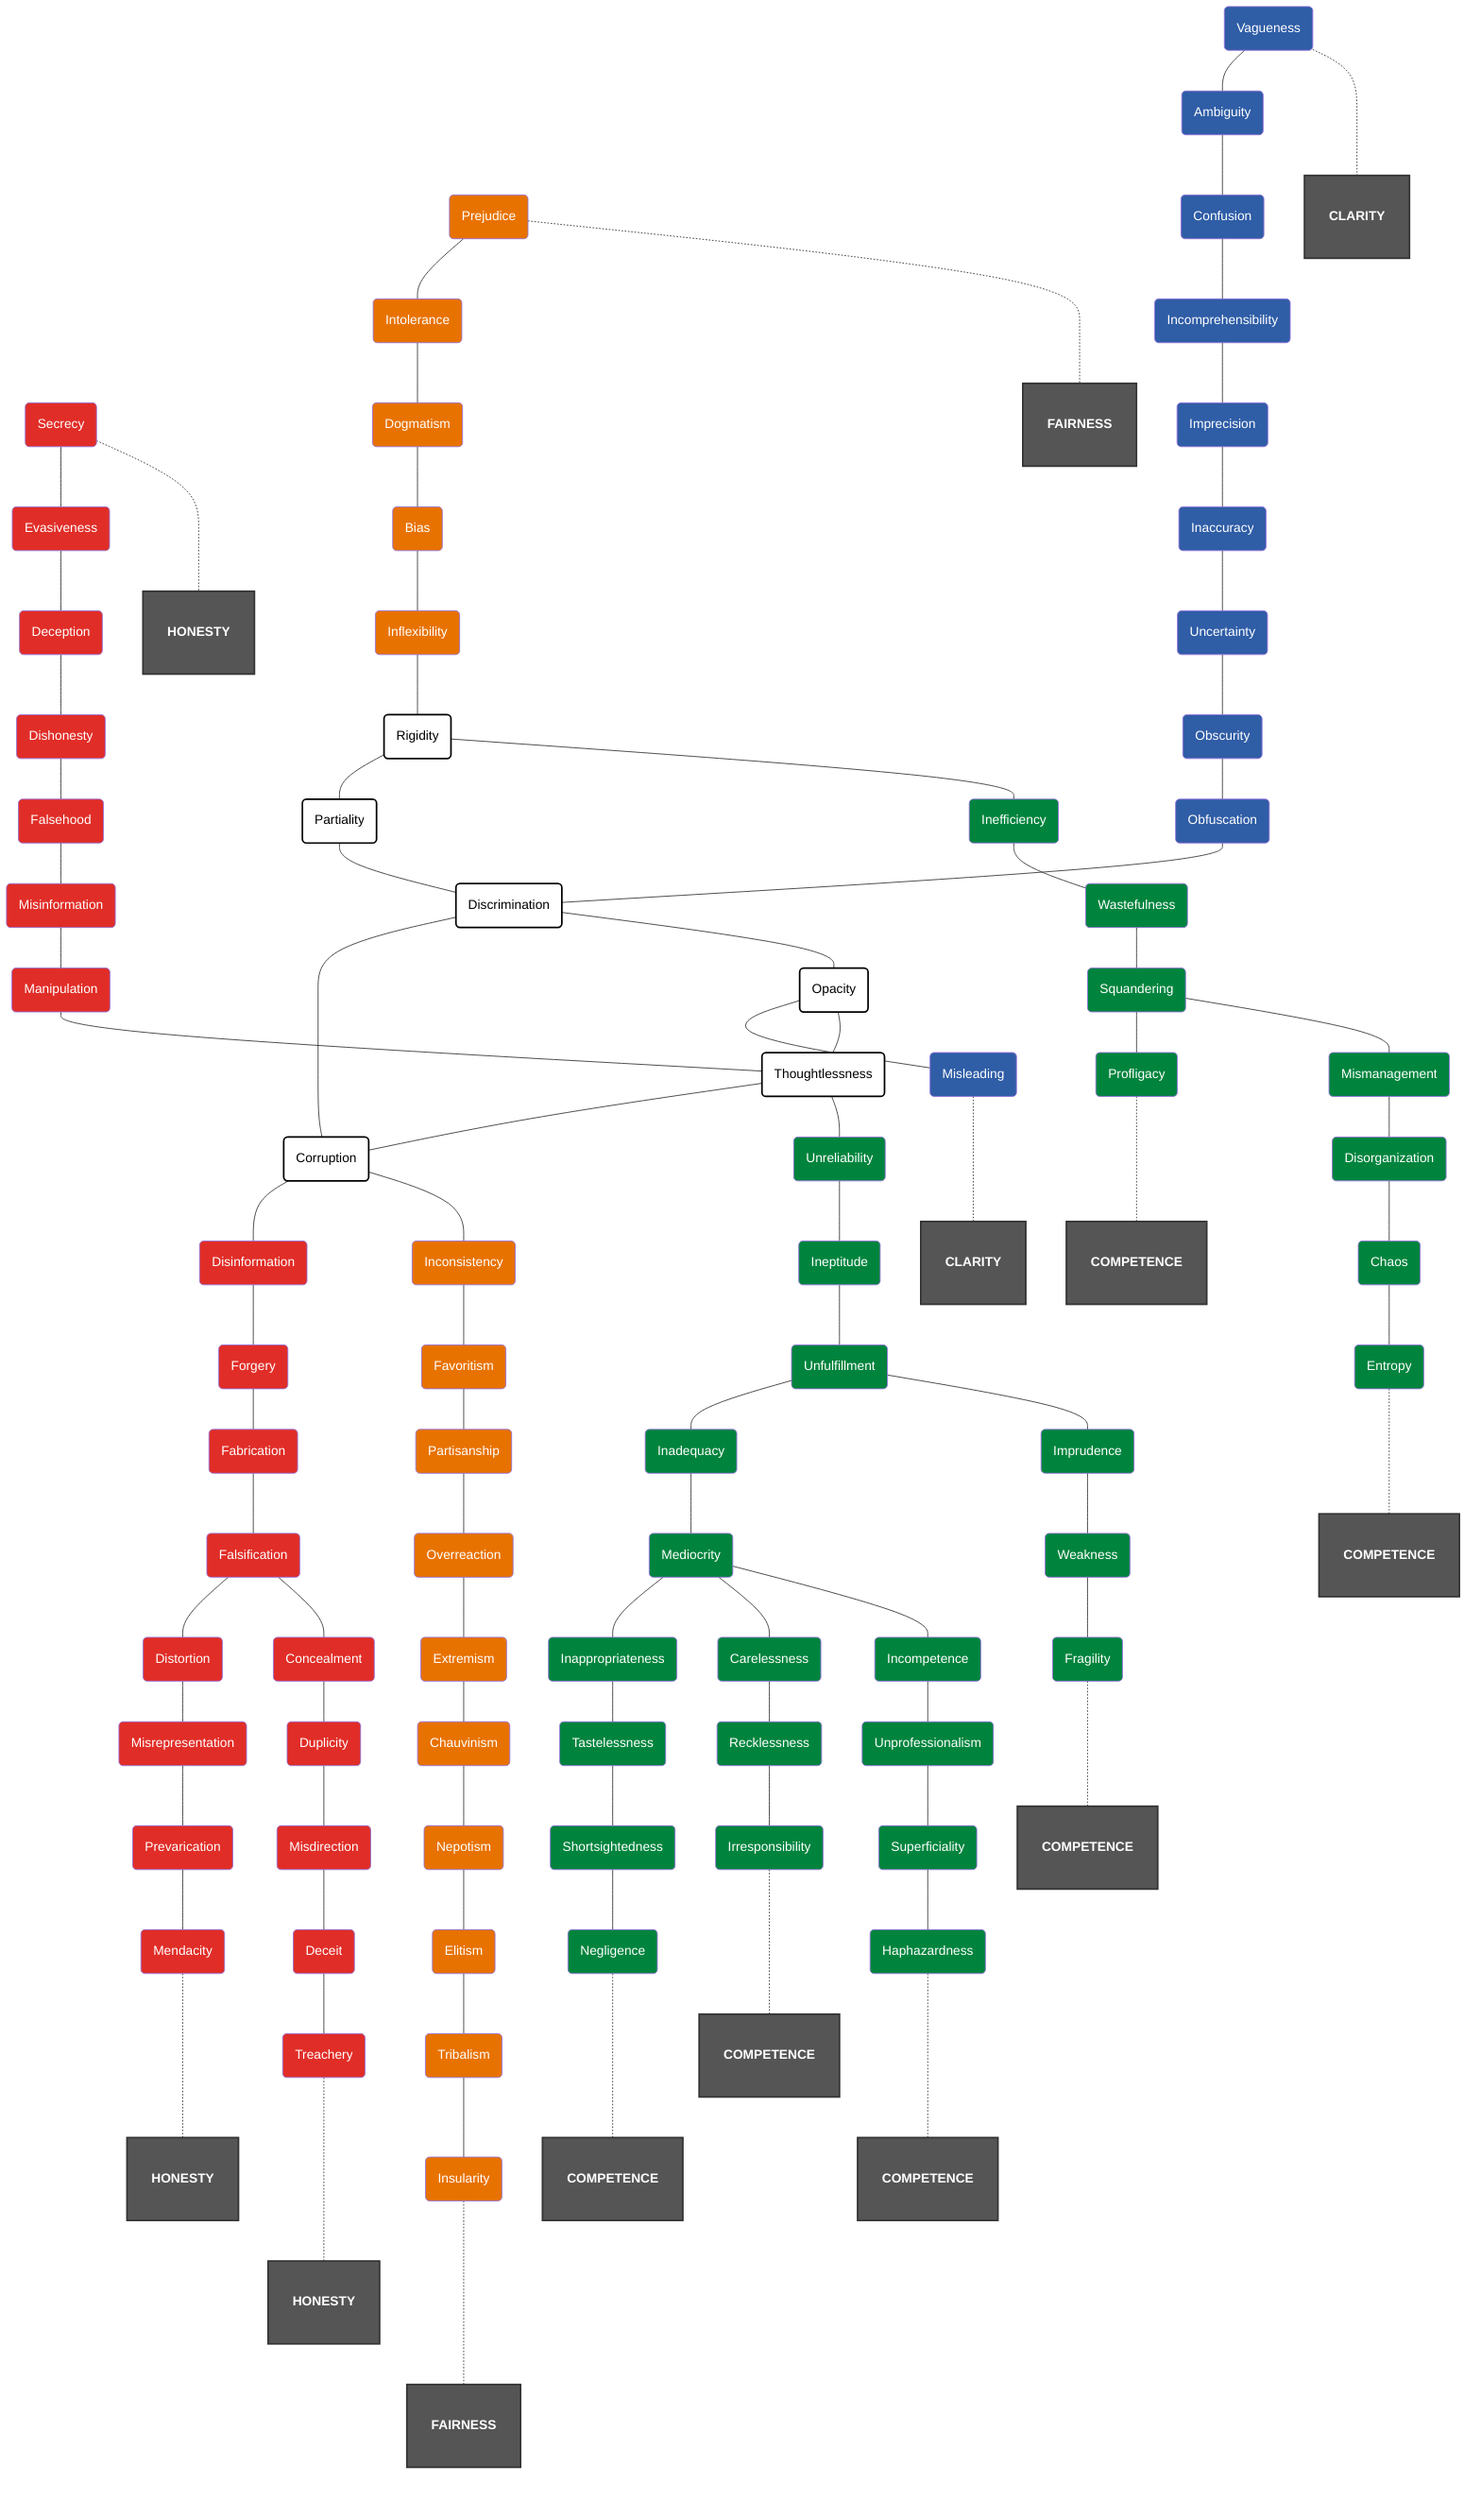 graph TB
    %% Red Line (Honesty Domain)
    alfcl(Secrecy) --- davis(Evasiveness)
    davis --- portr(Deception)
    portr --- harsq(Dishonesty)
    harsq --- cntsq(Falsehood)
    cntsq --- knncl(Misinformation)
    knncl --- chmnl(Manipulation)
    chmnl --- pktrm(Thoughtlessness)
    pktrm --- dwnxg(Corruption)
    dwnxg --- sstat(Disinformation)
    sstat --- brdwy(Forgery)
    brdwy --- andrw(Fabrication)
    andrw --- jfk(Falsification)
    
    %% Red Line branches
    jfk --- shmnl(Distortion)
    shmnl --- fldcr(Misrepresentation)
    fldcr --- smmnl(Prevarication)
    smmnl --- asmnl(Mendacity)
    
    jfk --- nqncy(Concealment)
    nqncy --- wlsta(Duplicity)
    wlsta --- qnctr(Misdirection)
    qnctr --- qamnl(Deceit)
    qamnl --- brntn(Treachery)
    
    %% Orange Line (Fairness Domain)
    ogmnl(Prejudice) --- mlmnl(Intolerance)
    mlmnl --- welln(Dogmatism)
    welln --- sull(Bias)
    sull --- ccmnl(Inflexibility)
    ccmnl --- north(Rigidity)
    north --- haecl(Partiality)
    haecl --- state(Discrimination)
    state --- dwnxg
    dwnxg --- chncl(Inconsistency)
    chncl --- tumnl(Favoritism)
    tumnl --- bbsta(Partisanship)
    bbsta --- masta(Overreaction)
    masta --- rugg(Extremism)
    rugg --- rcmnl(Chauvinism)
    rcmnl --- jaksn(Nepotism)
    jaksn --- sbmnl(Elitism)
    sbmnl --- grnst(Tribalism)
    grnst --- forhl(Insularity)
    
    %% Blue Line (Clarity Domain)
    wondl(Vagueness) --- rbmnl(Ambiguity)
    rbmnl --- bmmnl(Confusion)
    bmmnl --- sdmnl(Incomprehensibility)
    sdmnl --- orhte(Imprecision)
    orhte --- wimnl(Inaccuracy)
    wimnl --- aport(Uncertainty)
    aport --- mvbcl(Obscurity)
    mvbcl --- aqucl(Obfuscation)
    aqucl --- state
    state --- gover(Opacity)
    gover --- bomnl(Misleading)
    
    %% Green Line - Main Trunk (Competence Domain)
    gover --- pktrm
    pktrm --- boyls(Unreliability)
    boyls --- armnl(Ineptitude)
    armnl --- coecl(Unfulfillment)
    coecl --- hymnl(Inadequacy)
    hymnl --- kencl(Mediocrity)
    
    %% Green Line B Branch - Compressed version
    kencl --- bueast(Inappropriateness)
    bueast --- bucntrl(Tastelessness)
    bucntrl --- blandfd(Shortsightedness)
    blandfd --- bcoll(Negligence)
    
    %% Green Line C Branch - Compressed version
    kencl --- stpaul(Carelessness)
    stpaul --- coolidge(Recklessness)
    coolidge --- clevelc(Irresponsibility)
    
    %% Green Line D Branch - Compressed version
    kencl --- fenwy(Incompetence)
    fenwy --- longw(Unprofessionalism)
    longw --- bvmnl(Superficiality)
    bvmnl --- river(Haphazardness)
    
    %% Green Line E Branch - Compressed version
    coecl --- pructl(Imprudence)
    pructl --- symph(Weakness)
    symph --- heath(Fragility)
    
    %% Green Line Extension - Added
    north --- scpark(Inefficiency)
    scpark --- lechmr(Wastefulness)
    
    %% Green Line Union Square Branch
    lechmr --- esom(Squandering)
    esom --- union(Profligacy)
    
    %% Green Line Medford Branch
    esom --- gilman(Mismanagement)
    gilman --- magoun(Disorganization)
    magoun --- ball(Chaos)
    ball --- medford(Entropy)
    
    %% Domain labels with dotted connections and grey styling
    asmnl -..- Honesty1["HONESTY"]
    brntn -..- Honesty2["HONESTY"]
    alfcl -..- Honesty3["HONESTY"]
    ogmnl -..- Fairness1["FAIRNESS"]
    forhl -..- Fairness2["FAIRNESS"]
    wondl -..- Clarity1["CLARITY"]
    bomnl -..- Clarity2["CLARITY"]
    river -..- Competence1["COMPETENCE"]
    bcoll -..- Competence2["COMPETENCE"]
    clevelc -..- Competence3["COMPETENCE"]
    heath -..- Competence4["COMPETENCE"]
    union -..- Competence5["COMPETENCE"]
    medford -..- Competence6["COMPETENCE"]
    
    %% Styling for stations
    classDef redLine fill:#E12D27,color:white;
    classDef orangeLine fill:#E87200,color:white;
    classDef blueLine fill:#2F5DA6,color:white;
    classDef greenLine fill:#00843D,color:white;
    
    %% New grey domain label style
    classDef domainLabel fill:#555555,color:white,font-weight:bold,stroke:#333333,stroke-width:2,padding:10px,border-radius:5px;
    
    %% Apply styles to Red Line
    class alfcl,davis,portr,harsq,cntsq,knncl,chmnl redLine;
    class sstat,brdwy,andrw,jfk redLine;
    class shmnl,fldcr,smmnl,asmnl redLine;
    class nqncy,wlsta,qnctr,qamnl,brntn redLine;
    
    %% Apply styles to Orange Line
    class ogmnl,mlmnl,welln,sull,ccmnl,north,haecl orangeLine;
    class chncl,tumnl,bbsta,masta,rugg,rcmnl,jaksn,sbmnl,grnst,forhl orangeLine;
    
    %% Apply styles to Blue Line
    class wondl,rbmnl,bmmnl,sdmnl,orhte,wimnl,aport,mvbcl,aqucl,bomnl blueLine;
    
    %% Apply styles to Green Line
    class boyls,armnl,coecl,hymnl,kencl greenLine;
    class fenwy,longw,bvmnl,river greenLine;
    class bueast,bucntrl,blandfd,bcoll greenLine;
    class stpaul,coolidge,clevelc greenLine;
    class pructl,symph,heath greenLine;
    class scpark,lechmr,esom,union greenLine;
    class gilman,magoun,ball,medford greenLine;
    
    %% Mark transfer stations
    classDef transferStation fill:white,stroke:#000,stroke-width:2,color:black;
    class pktrm,dwnxg,state,gover,north,haecl transferStation;
    
    %% Apply domain label style
    class Honesty1,Honesty2,Honesty3,Fairness1,Fairness2,Clarity1,Clarity2,Competence1,Competence2,Competence3,Competence4,Competence5,Competence6 domainLabel;